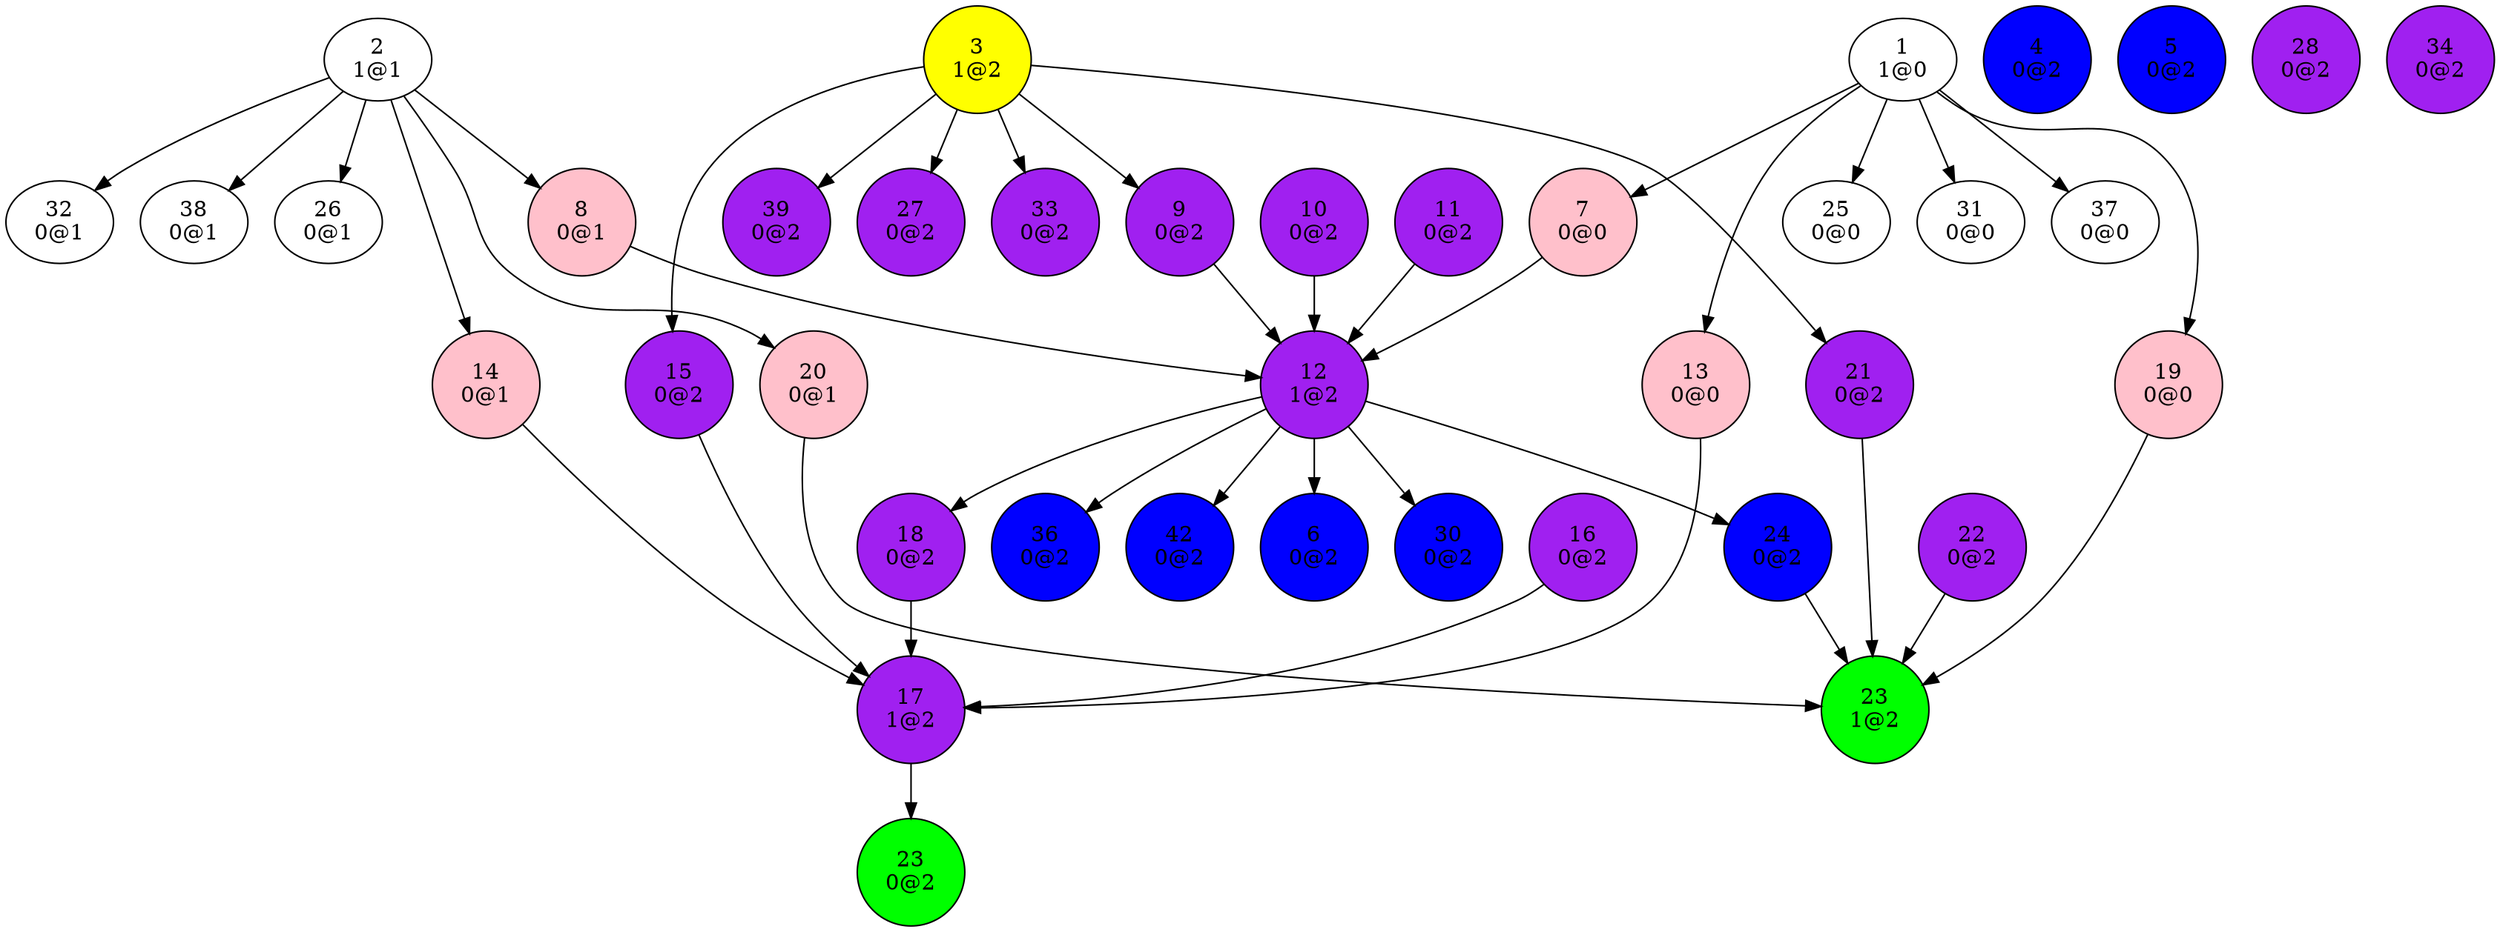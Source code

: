 digraph {
"1
1@0"->"7
0@0";
"1
1@0"->"13
0@0";
"1
1@0"->"19
0@0";
"1
1@0"->"25
0@0";
"1
1@0"->"31
0@0";
"1
1@0"->"37
0@0";
"2
1@1"->"8
0@1";
"2
1@1"->"14
0@1";
"2
1@1"->"20
0@1";
"2
1@1"->"26
0@1";
"2
1@1"->"32
0@1";
"2
1@1"->"38
0@1";
"3
1@2"->"9
0@2";
"3
1@2"->"15
0@2";
"3
1@2"->"21
0@2";
"3
1@2"->"27
0@2";
"3
1@2"->"33
0@2";
"3
1@2"->"39
0@2";
"4
0@2";
"5
0@2";
"6
0@2";
"7
0@0"->"12
1@2";
"8
0@1"->"12
1@2";
"9
0@2"->"12
1@2";
"10
0@2"->"12
1@2";
"11
0@2"->"12
1@2";
"12
1@2"->"6
0@2";
"12
1@2"->"18
0@2";
"12
1@2"->"24
0@2";
"12
1@2"->"30
0@2";
"12
1@2"->"36
0@2";
"12
1@2"->"42
0@2";
"13
0@0"->"17
1@2";
"14
0@1"->"17
1@2";
"15
0@2"->"17
1@2";
"16
0@2"->"17
1@2";
"17
1@2"->"23
0@2";
"18
0@2"->"17
1@2";
"19
0@0"->"23
1@2";
"20
0@1"->"23
1@2";
"21
0@2"->"23
1@2";
"22
0@2"->"23
1@2";
"23
0@2";
"23
1@2";
"24
0@2"->"23
1@2";
"25
0@0";
"26
0@1";
"27
0@2";
"28
0@2";
"30
0@2";
"31
0@0";
"32
0@1";
"33
0@2";
"34
0@2";
"36
0@2";
"37
0@0";
"38
0@1";
"39
0@2";
"42
0@2";
"3
1@2"[shape=circle, style=filled, fillcolor=yellow];
"4
0@2"[shape=circle, style=filled, fillcolor=blue];
"5
0@2"[shape=circle, style=filled, fillcolor=blue];
"6
0@2"[shape=circle, style=filled, fillcolor=blue];
"7
0@0"[shape=circle, style=filled, fillcolor=pink];
"8
0@1"[shape=circle, style=filled, fillcolor=pink];
"9
0@2"[shape=circle, style=filled, fillcolor=purple];
"10
0@2"[shape=circle, style=filled, fillcolor=purple];
"11
0@2"[shape=circle, style=filled, fillcolor=purple];
"12
1@2"[shape=circle, style=filled, fillcolor=purple];
"13
0@0"[shape=circle, style=filled, fillcolor=pink];
"14
0@1"[shape=circle, style=filled, fillcolor=pink];
"15
0@2"[shape=circle, style=filled, fillcolor=purple];
"16
0@2"[shape=circle, style=filled, fillcolor=purple];
"17
1@2"[shape=circle, style=filled, fillcolor=purple];
"18
0@2"[shape=circle, style=filled, fillcolor=purple];
"19
0@0"[shape=circle, style=filled, fillcolor=pink];
"20
0@1"[shape=circle, style=filled, fillcolor=pink];
"21
0@2"[shape=circle, style=filled, fillcolor=purple];
"22
0@2"[shape=circle, style=filled, fillcolor=purple];
"23
0@2"[shape=circle, style=filled, fillcolor=green];
"23
1@2"[shape=circle, style=filled, fillcolor=green];
"24
0@2"[shape=circle, style=filled, fillcolor=blue];
"27
0@2"[shape=circle, style=filled, fillcolor=purple];
"28
0@2"[shape=circle, style=filled, fillcolor=purple];
"30
0@2"[shape=circle, style=filled, fillcolor=blue];
"33
0@2"[shape=circle, style=filled, fillcolor=purple];
"34
0@2"[shape=circle, style=filled, fillcolor=purple];
"36
0@2"[shape=circle, style=filled, fillcolor=blue];
"39
0@2"[shape=circle, style=filled, fillcolor=purple];
"42
0@2"[shape=circle, style=filled, fillcolor=blue];
}